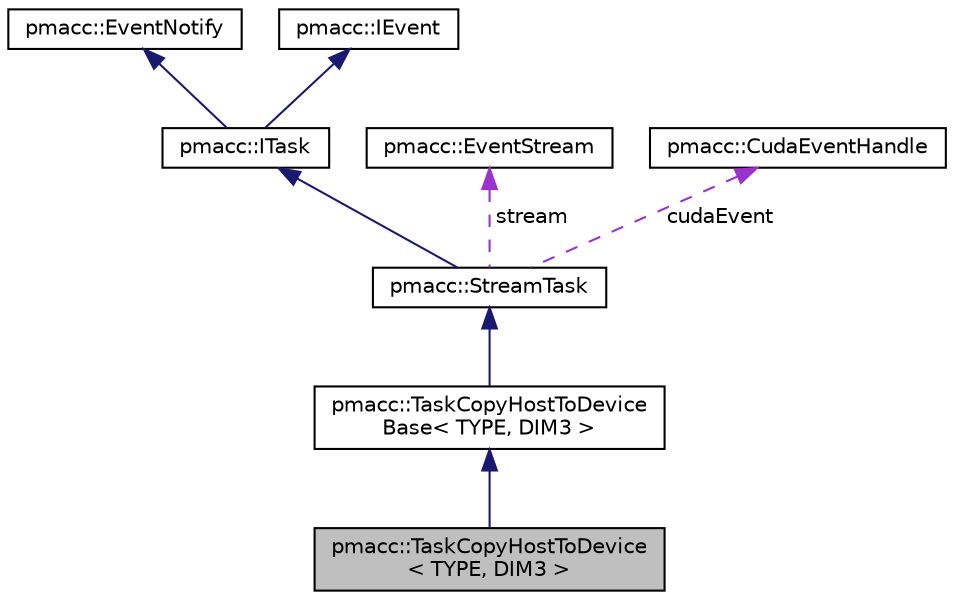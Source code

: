 digraph "pmacc::TaskCopyHostToDevice&lt; TYPE, DIM3 &gt;"
{
 // LATEX_PDF_SIZE
  edge [fontname="Helvetica",fontsize="10",labelfontname="Helvetica",labelfontsize="10"];
  node [fontname="Helvetica",fontsize="10",shape=record];
  Node1 [label="pmacc::TaskCopyHostToDevice\l\< TYPE, DIM3 \>",height=0.2,width=0.4,color="black", fillcolor="grey75", style="filled", fontcolor="black",tooltip=" "];
  Node2 -> Node1 [dir="back",color="midnightblue",fontsize="10",style="solid",fontname="Helvetica"];
  Node2 [label="pmacc::TaskCopyHostToDevice\lBase\< TYPE, DIM3 \>",height=0.2,width=0.4,color="black", fillcolor="white", style="filled",URL="$classpmacc_1_1_task_copy_host_to_device_base.html",tooltip=" "];
  Node3 -> Node2 [dir="back",color="midnightblue",fontsize="10",style="solid",fontname="Helvetica"];
  Node3 [label="pmacc::StreamTask",height=0.2,width=0.4,color="black", fillcolor="white", style="filled",URL="$classpmacc_1_1_stream_task.html",tooltip="Abstract base class for all tasks which depend on cuda streams."];
  Node4 -> Node3 [dir="back",color="midnightblue",fontsize="10",style="solid",fontname="Helvetica"];
  Node4 [label="pmacc::ITask",height=0.2,width=0.4,color="black", fillcolor="white", style="filled",URL="$classpmacc_1_1_i_task.html",tooltip="Abstract base class for all tasks."];
  Node5 -> Node4 [dir="back",color="midnightblue",fontsize="10",style="solid",fontname="Helvetica"];
  Node5 [label="pmacc::EventNotify",height=0.2,width=0.4,color="black", fillcolor="white", style="filled",URL="$classpmacc_1_1_event_notify.html",tooltip="Implements an observable."];
  Node6 -> Node4 [dir="back",color="midnightblue",fontsize="10",style="solid",fontname="Helvetica"];
  Node6 [label="pmacc::IEvent",height=0.2,width=0.4,color="black", fillcolor="white", style="filled",URL="$classpmacc_1_1_i_event.html",tooltip="Interface for an observer."];
  Node7 -> Node3 [dir="back",color="darkorchid3",fontsize="10",style="dashed",label=" stream" ,fontname="Helvetica"];
  Node7 [label="pmacc::EventStream",height=0.2,width=0.4,color="black", fillcolor="white", style="filled",URL="$classpmacc_1_1_event_stream.html",tooltip="Wrapper for a single cuda stream."];
  Node8 -> Node3 [dir="back",color="darkorchid3",fontsize="10",style="dashed",label=" cudaEvent" ,fontname="Helvetica"];
  Node8 [label="pmacc::CudaEventHandle",height=0.2,width=0.4,color="black", fillcolor="white", style="filled",URL="$classpmacc_1_1_cuda_event_handle.html",tooltip="handle to CudaEvent"];
}
